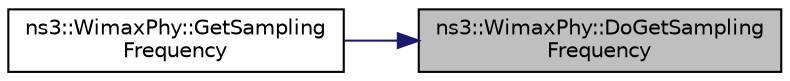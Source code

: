 digraph "ns3::WimaxPhy::DoGetSamplingFrequency"
{
 // LATEX_PDF_SIZE
  edge [fontname="Helvetica",fontsize="10",labelfontname="Helvetica",labelfontsize="10"];
  node [fontname="Helvetica",fontsize="10",shape=record];
  rankdir="RL";
  Node1 [label="ns3::WimaxPhy::DoGetSampling\lFrequency",height=0.2,width=0.4,color="black", fillcolor="grey75", style="filled", fontcolor="black",tooltip="Get sampling frequency."];
  Node1 -> Node2 [dir="back",color="midnightblue",fontsize="10",style="solid",fontname="Helvetica"];
  Node2 [label="ns3::WimaxPhy::GetSampling\lFrequency",height=0.2,width=0.4,color="black", fillcolor="white", style="filled",URL="$classns3_1_1_wimax_phy.html#a3083190d58ba90bbb61e017588ed5c2c",tooltip="Get the sampling frequency."];
}
